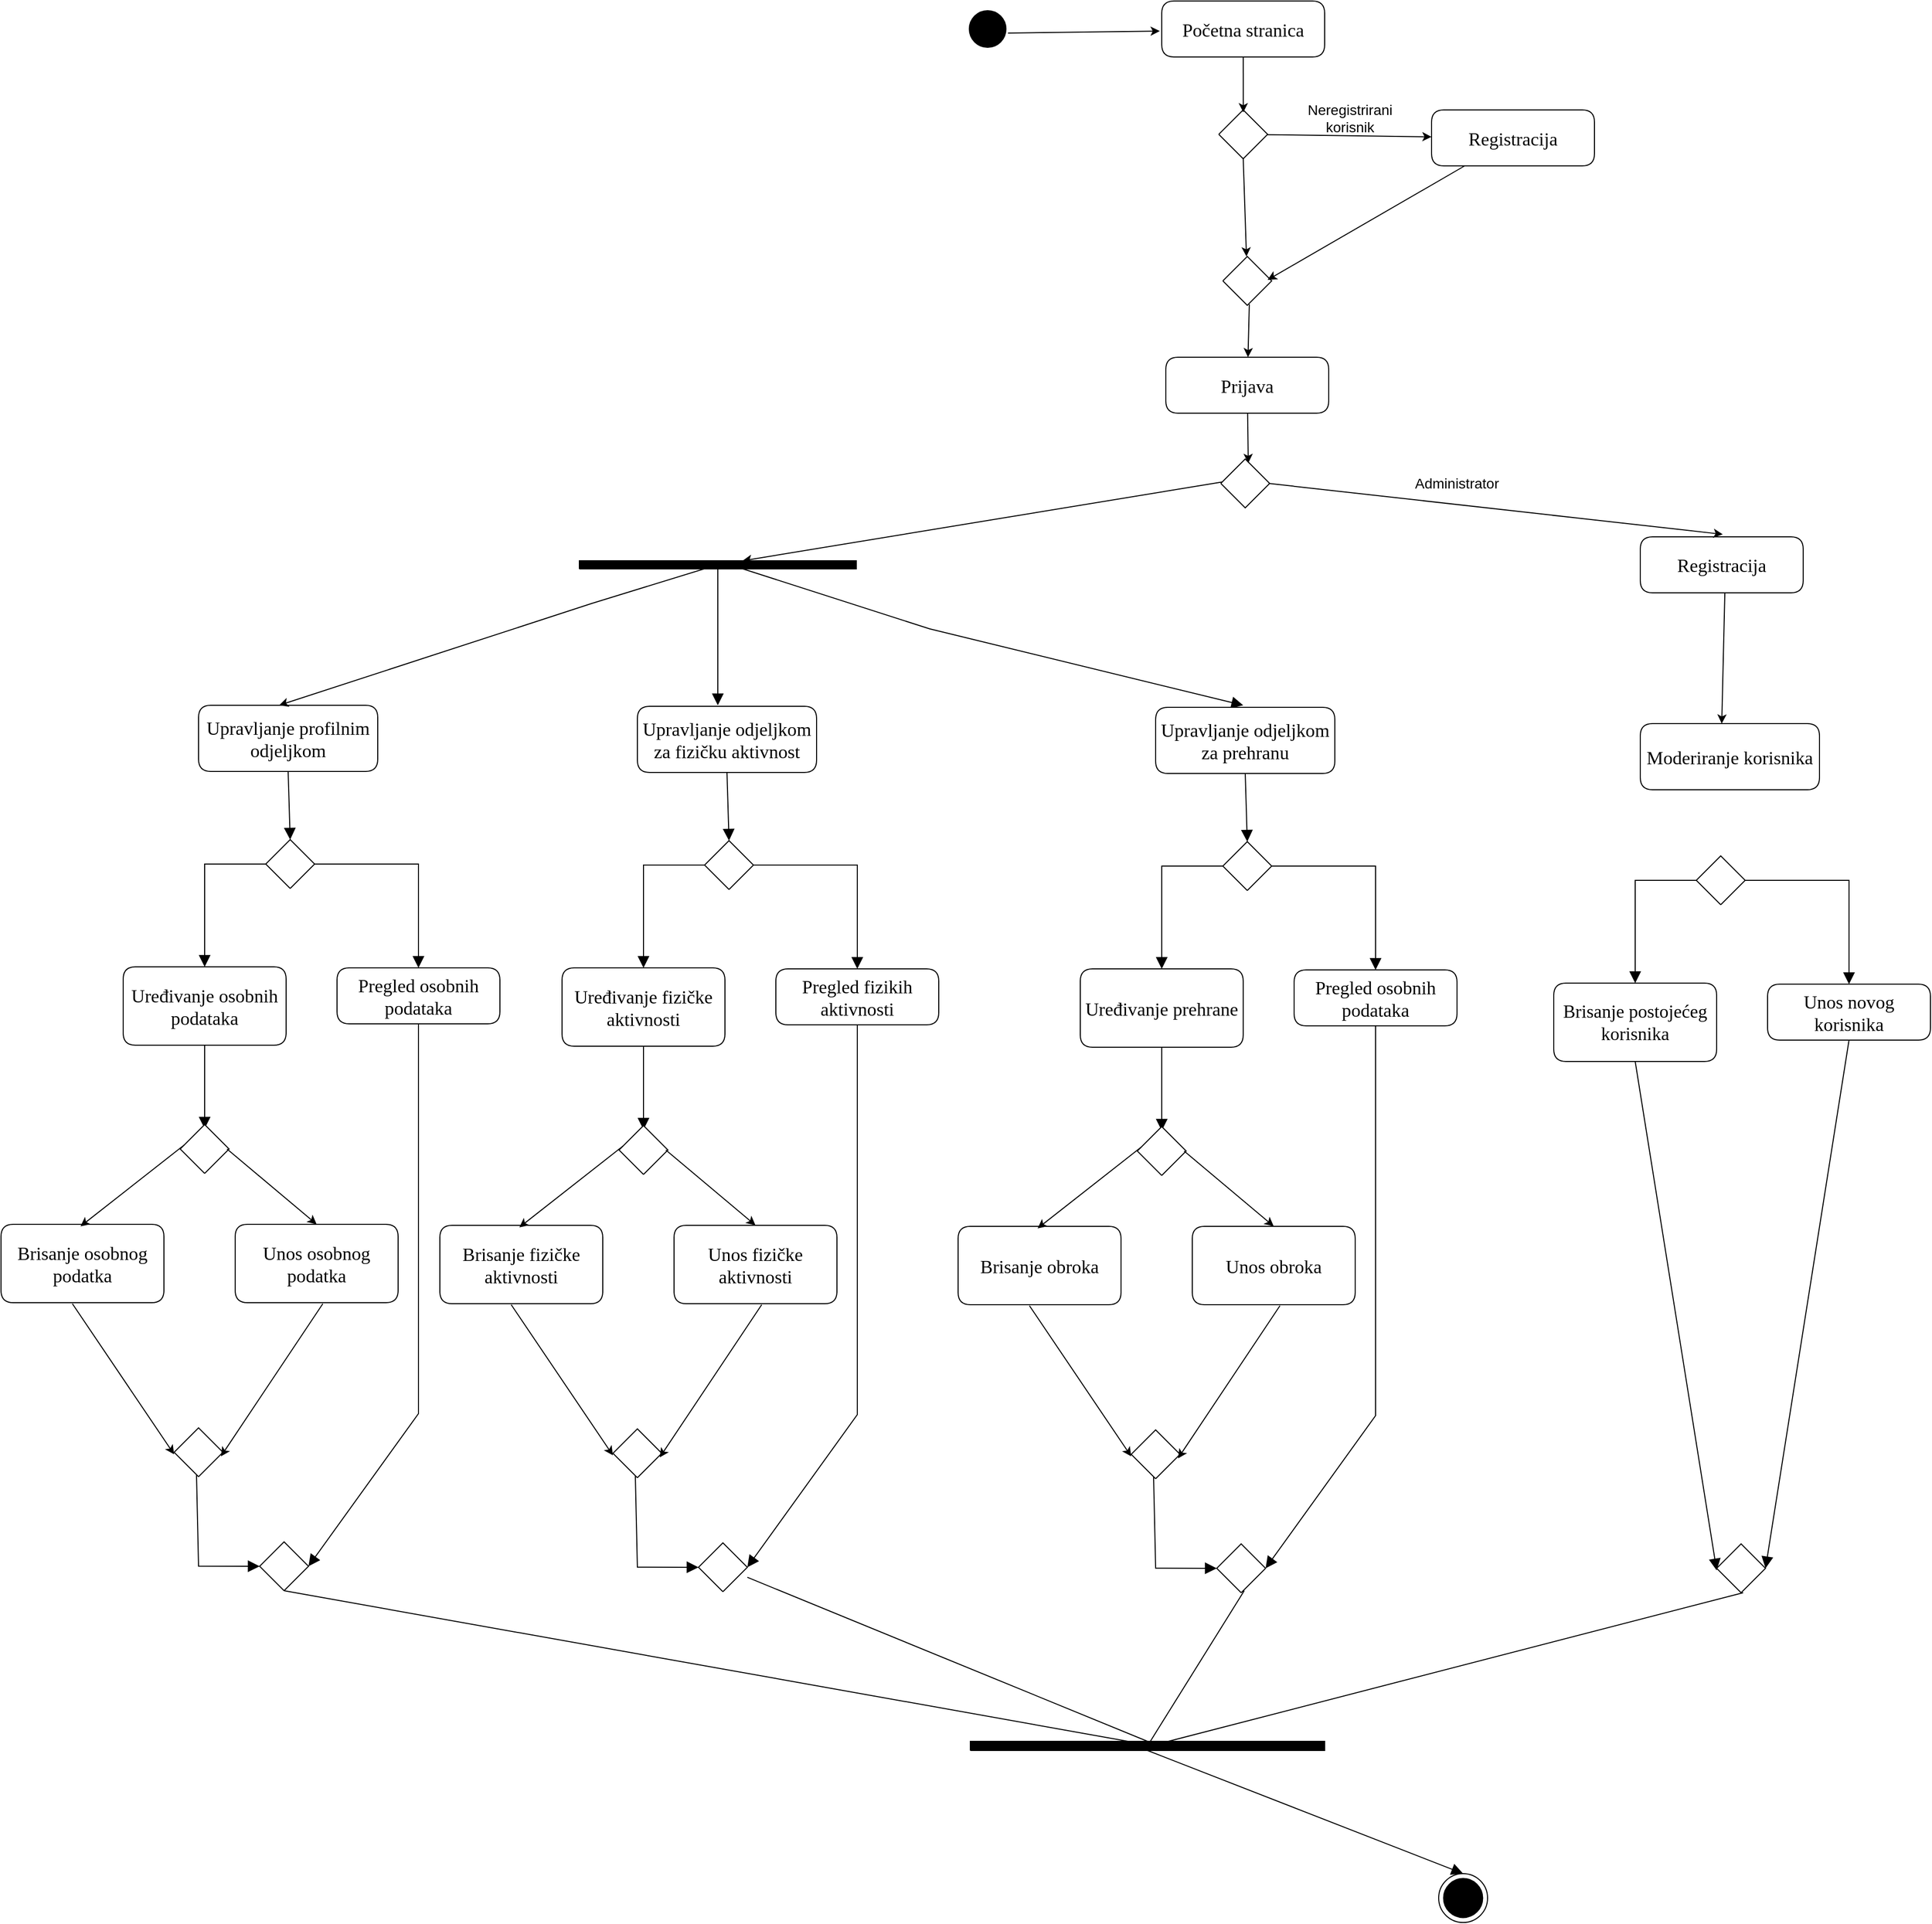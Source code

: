 <mxfile version="17.2.1" type="device"><diagram name="Page-1" id="Page-1"><mxGraphModel dx="2397" dy="1096" grid="1" gridSize="10" guides="1" tooltips="1" connect="1" arrows="1" fold="1" page="1" pageScale="1" pageWidth="827" pageHeight="1169" math="0" shadow="0"><root><mxCell id="0"/><mxCell id="1" value="Connector" parent="0"/><mxCell id="2" style="vsdxID=1;fillColor=#000000;gradientColor=none;shape=stencil(vVHLDsIgEPwajiQI6RfU+h8bu22JCGRB2/69kG1iazx58DazM/vIjjBtmiCi0CplCjecbZ8nYc5Ca+snJJsLEqYTph0C4Ujh4XvmEaqzont41gkL96naodXKrGF6YSfQtUi0OXXDVlqPfJNP6usotUhYbJIUMmQb/GGrAxpRljVycDBuc1hKM2LclX8/7H9nFfB+82Cd45T2+mcspcSRmu4F);strokeColor=#000000;labelBackgroundColor=none;rounded=0;html=1;whiteSpace=wrap;" parent="1" vertex="1"><mxGeometry x="641" y="879.5" width="36" height="36" as="geometry"/></mxCell><mxCell id="3" style="vsdxID=2;fillColor=#000000;gradientColor=none;shape=stencil(nZBLDoAgDERP0z3SIyjew0SURgSD+Lu9kMZoXLhwN9O+tukAlrNpJg1SzDH4QW/URgNYgZTkjA4UkwJUgGXng+6DX1zLfmoymdXo17xh5zmRJ6Q42BWCfc2oJfdAr+Yv+AP9Cb7OJ3H/2JG1HNGz/84klThPVCc=);labelBackgroundColor=none;rounded=0;html=1;whiteSpace=wrap;" parent="1" vertex="1"><mxGeometry x="258" y="1420" width="272" height="8" as="geometry"/></mxCell><mxCell id="4" value="&lt;div style=&quot;font-size: 1px&quot;&gt;&lt;font style=&quot;font-size: 18.34px ; font-family: &amp;#34;times new roman&amp;#34; ; color: #000000 ; direction: ltr ; letter-spacing: 0px ; line-height: 120% ; opacity: 1&quot;&gt;Početna stranica&lt;br&gt;&lt;/font&gt;&lt;/div&gt;" style="verticalAlign=middle;align=center;vsdxID=3;fillColor=#FFFFFF;gradientColor=none;shape=stencil(nZE9DsIwDIVP4xWliRiYS7kAJ4iIIRYhqdxQfk5PWhepdGBoJvu9z7b0AqbuvG0RtOoypys+yGUPZg9aU/TIlEsFpgFTnxPjhdM9OulbW0itRgWdzFQDrZXl05HeOGnVZvfztgLJllvqh+tPYZVYr2lSSX8QNFCcoV9zFfwHXQkuzpdizEeSoxAk3rm/zLNI8hem+QA=);labelBackgroundColor=none;rounded=1;html=1;whiteSpace=wrap;" parent="1" vertex="1"><mxGeometry x="830" y="870" width="160" height="55" as="geometry"/></mxCell><mxCell id="5" value="&lt;div style=&quot;font-size: 1px&quot;&gt;&lt;font style=&quot;font-size: 18.34px ; font-family: &amp;#34;times new roman&amp;#34; ; color: #000000 ; direction: ltr ; letter-spacing: 0px ; line-height: 120% ; opacity: 1&quot;&gt;Upravljanje profilnim odjeljkom&lt;br&gt;&lt;/font&gt;&lt;/div&gt;" style="verticalAlign=middle;align=center;vsdxID=6;fillColor=#FFFFFF;gradientColor=none;shape=stencil(nZE9DsIwDIVP4xWliRiYS7kAJ4iIIRYhqdxQfk5PWhepdGBoJvu9z7b0AqbuvG0RtOoypys+yGUPZg9aU/TIlEsFpgFTnxPjhdM9OulbW0itRgWdzFQDrZXl05HeOGnVZvfztgLJllvqh+tPYZVYr2lSSX8QNFCcoV9zFfwHXQkuzpdizEeSoxAk3rm/zLNI8hem+QA=);labelBackgroundColor=none;rounded=1;html=1;whiteSpace=wrap;" parent="1" vertex="1"><mxGeometry x="-116" y="1562" width="176" height="65" as="geometry"/></mxCell><mxCell id="17" value="&lt;div style=&quot;font-size: 1px&quot;&gt;&lt;font style=&quot;font-size: 18.34px ; font-family: &amp;#34;times new roman&amp;#34; ; color: #000000 ; direction: ltr ; letter-spacing: 0px ; line-height: 120% ; opacity: 1&quot;&gt;Uređivanje osobnih podataka&lt;br&gt;&lt;/font&gt;&lt;/div&gt;" style="verticalAlign=middle;align=center;vsdxID=35;fillColor=#FFFFFF;gradientColor=none;shape=stencil(nZE9DsIwDIVP4xWliRiYS7kAJ4iIIRYhqdxQfk5PWhepdGBoJvu9z7b0AqbuvG0RtOoypys+yGUPZg9aU/TIlEsFpgFTnxPjhdM9OulbW0itRgWdzFQDrZXl05HeOGnVZvfztgLJllvqh+tPYZVYr2lSSX8QNFCcoV9zFfwHXQkuzpdizEeSoxAk3rm/zLNI8hem+QA=);labelBackgroundColor=none;rounded=1;html=1;whiteSpace=wrap;" parent="1" vertex="1"><mxGeometry x="-190" y="1819" width="160" height="77" as="geometry"/></mxCell><mxCell id="18" value="&lt;div style=&quot;font-size: 1px&quot;&gt;&lt;font style=&quot;font-size: 18.34px ; font-family: &amp;#34;times new roman&amp;#34; ; color: #000000 ; direction: ltr ; letter-spacing: 0px ; line-height: 120% ; opacity: 1&quot;&gt;Pregled osobnih podataka&lt;br&gt;&lt;/font&gt;&lt;/div&gt;" style="verticalAlign=middle;align=center;vsdxID=36;fillColor=#FFFFFF;gradientColor=none;shape=stencil(nZE9DsIwDIVP4xWliRiYS7kAJ4iIIRYhqdxQfk5PWhepdGBoJvu9z7b0AqbuvG0RtOoypys+yGUPZg9aU/TIlEsFpgFTnxPjhdM9OulbW0itRgWdzFQDrZXl05HeOGnVZvfztgLJllvqh+tPYZVYr2lSSX8QNFCcoV9zFfwHXQkuzpdizEeSoxAk3rm/zLNI8hem+QA=);labelBackgroundColor=none;rounded=1;html=1;whiteSpace=wrap;" parent="1" vertex="1"><mxGeometry x="20" y="1820" width="160" height="55" as="geometry"/></mxCell><mxCell id="19" style="vsdxID=37;fillColor=#FFFFFF;gradientColor=none;shape=stencil(nZBNDoUgDIRP0z3SeAKf3sNElEYEg/h3+wdpjIaFC3cz9OukDGC16HZWIMUSvBvVTl3QgD+QkqxWnkJUgDVg1TuvBu9W27Gf20QmNbktJRy8V4q0IsXJthDsG2YN2Qd7DS+4fGGz3Bfyc2Z2axT3J3syhjt6zvNS4hMXivUf);labelBackgroundColor=none;rounded=0;html=1;whiteSpace=wrap;" parent="1" vertex="1"><mxGeometry x="-50" y="1694" width="48" height="48" as="geometry"/></mxCell><mxCell id="26" style="vsdxID=53;fillColor=#000000;gradientColor=none;shape=stencil(nZBLDoAgDERP0z3SIyjew0SURgSD+Lu9kMZoXLhwN9O+tukAlrNpJg1SzDH4QW/URgNYgZTkjA4UkwJUgGXng+6DX1zLfmoymdXo17xh5zmRJ6Q42BWCfc2oJfdAr+Yv+AP9Cb7OJ3H/2JG1HNGz/84klThPVCc=);labelBackgroundColor=none;rounded=0;html=1;whiteSpace=wrap;" parent="1" vertex="1"><mxGeometry x="642" y="2580" width="348" height="9" as="geometry"/></mxCell><mxCell id="27" style="vsdxID=56;fillColor=#FFFFFF;gradientColor=none;shape=stencil(nZBNDoUgDIRP0z3SeAKf3sNElEYEg/h3+wdpjIaFC3cz9OukDGC16HZWIMUSvBvVTl3QgD+QkqxWnkJUgDVg1TuvBu9W27Gf20QmNbktJRy8V4q0IsXJthDsG2YN2Qd7DS+4fGGz3Bfyc2Z2axT3J3syhjt6zvNS4hMXivUf);labelBackgroundColor=none;rounded=0;html=1;whiteSpace=wrap;" parent="1" vertex="1"><mxGeometry x="-56" y="2384" width="48" height="48" as="geometry"/></mxCell><mxCell id="31" style="vsdxID=73;fillColor=#000000;gradientColor=none;shape=stencil(xVPbCsMgDP0aHwWn9GHPXfcfstpW5mqJbm3/vkpkF+kGG4y+JTkn8SQHiShdJwdFOHMe7FmNuvYdEQfCue47BdqHiIiKiLKxoFqw177GfJCRGaOLvcUJE/btWGzhbMa0wPSIVAmnAEGi8kSF+TVP8H51EpuonLSjYL302vYIJsxIaBUNr9DGyDYJQsiNSg1P5d91rW/4F10heNy50cagTXf8nQlfeFBkuxbZrpuZ8FnYRh5k9w9B/i9CCf+UqBY=);strokeColor=#000000;labelBackgroundColor=none;rounded=0;html=1;whiteSpace=wrap;" parent="1" vertex="1"><mxGeometry x="1102" y="2710" width="48" height="48" as="geometry"/></mxCell><mxCell id="33" style="vsdxID=14;edgeStyle=none;startArrow=block;endArrow=none;startSize=9;endSize=9;spacingTop=0;spacingBottom=0;spacingLeft=0;spacingRight=0;verticalAlign=middle;html=1;labelBackgroundColor=#ffffff;rounded=0;" parent="1" edge="1"><mxGeometry relative="1" as="geometry"><mxPoint x="-1" as="offset"/><Array as="points"><mxPoint x="602" y="1486.89"/></Array><mxPoint x="910" y="1562" as="sourcePoint"/><mxPoint x="400" y="1422" as="targetPoint"/></mxGeometry></mxCell><mxCell id="34" style="vsdxID=13;edgeStyle=none;startArrow=none;endArrow=block;startSize=9;endSize=9;spacingTop=0;spacingBottom=0;spacingLeft=0;spacingRight=0;verticalAlign=middle;html=1;labelBackgroundColor=#FFFFFF;rounded=0;exitX=0.5;exitY=1;exitDx=0;exitDy=0;exitPerimeter=0;entryX=0.5;entryY=0;entryDx=0;entryDy=0;entryPerimeter=0;" parent="1" source="3" edge="1"><mxGeometry relative="1" as="geometry"><mxPoint x="-1" as="offset"/><Array as="points"/><mxPoint x="394" y="1562" as="targetPoint"/></mxGeometry></mxCell><mxCell id="38" style="vsdxID=74;edgeStyle=none;startArrow=none;endArrow=block;startSize=9;endSize=9;spacingTop=0;spacingBottom=0;spacingLeft=0;spacingRight=0;verticalAlign=middle;html=1;labelBackgroundColor=#ffffff;rounded=0;exitX=0.5;exitY=1;exitDx=0;exitDy=0;exitPerimeter=0;entryX=0.5;entryY=0;entryDx=0;entryDy=0;entryPerimeter=0;" parent="1" source="26" target="31" edge="1"><mxGeometry relative="1" as="geometry"><mxPoint x="10" y="-1" as="offset"/><Array as="points"/></mxGeometry></mxCell><mxCell id="50" style="vsdxID=38;edgeStyle=none;startArrow=none;endArrow=block;startSize=9;endSize=9;spacingTop=0;spacingBottom=0;spacingLeft=0;spacingRight=0;verticalAlign=middle;html=1;labelBackgroundColor=#FFFFFF;rounded=0;exitX=0.5;exitY=1;exitDx=0;exitDy=0;exitPerimeter=0;entryX=0.5;entryY=0;entryDx=0;entryDy=0;entryPerimeter=0;" parent="1" source="5" target="19" edge="1"><mxGeometry relative="1" as="geometry"><mxPoint x="10" as="offset"/><Array as="points"/></mxGeometry></mxCell><mxCell id="51" style="vsdxID=39;edgeStyle=none;startArrow=none;endArrow=block;startSize=9;endSize=9;spacingTop=0;spacingBottom=0;spacingLeft=0;spacingRight=0;verticalAlign=middle;html=1;labelBackgroundColor=#FFFFFF;rounded=0;exitX=0;exitY=0.5;exitDx=0;exitDy=0;exitPerimeter=0;entryX=0.5;entryY=0;entryDx=0;entryDy=0;entryPerimeter=0;" parent="1" source="19" target="17" edge="1"><mxGeometry relative="1" as="geometry"><mxPoint y="-1" as="offset"/><Array as="points"><mxPoint x="-110" y="1718"/></Array></mxGeometry></mxCell><mxCell id="52" style="vsdxID=40;edgeStyle=none;startArrow=block;endArrow=none;startSize=9;endSize=9;spacingTop=0;spacingBottom=0;spacingLeft=0;spacingRight=0;verticalAlign=middle;html=1;labelBackgroundColor=#ffffff;rounded=0;exitX=0.5;exitY=0;exitDx=0;exitDy=0;exitPerimeter=0;entryX=1;entryY=0.5;entryDx=0;entryDy=0;entryPerimeter=0;" parent="1" source="18" target="19" edge="1"><mxGeometry relative="1" as="geometry"><mxPoint y="-1" as="offset"/><Array as="points"><mxPoint x="100" y="1718"/></Array></mxGeometry></mxCell><mxCell id="53" style="vsdxID=43;edgeStyle=none;startArrow=none;endArrow=block;startSize=9;endSize=9;spacingTop=0;spacingBottom=0;spacingLeft=0;spacingRight=0;verticalAlign=middle;html=1;labelBackgroundColor=#FFFFFF;rounded=0;exitX=0.5;exitY=1;exitDx=0;exitDy=0;exitPerimeter=0;entryX=0.5;entryY=0;entryDx=0;entryDy=0;entryPerimeter=0;" parent="1" source="17" edge="1"><mxGeometry relative="1" as="geometry"><mxPoint x="10" y="-1" as="offset"/><Array as="points"/><mxPoint x="-110" y="1978" as="targetPoint"/></mxGeometry></mxCell><mxCell id="58" style="vsdxID=57;edgeStyle=none;startArrow=none;endArrow=block;startSize=9;endSize=9;spacingTop=0;spacingBottom=0;spacingLeft=0;spacingRight=0;verticalAlign=middle;html=1;labelBackgroundColor=#FFFFFF;rounded=0;exitX=0.458;exitY=0.958;exitDx=0;exitDy=0;exitPerimeter=0;entryX=0;entryY=0.5;entryDx=0;entryDy=0;entryPerimeter=0;" parent="1" source="PDjkjvze0f9HPV-HwhHN-99" target="27" edge="1"><mxGeometry relative="1" as="geometry"><mxPoint y="-1" as="offset"/><Array as="points"><mxPoint x="-116" y="2407.91"/></Array><mxPoint x="-116" y="2322" as="sourcePoint"/></mxGeometry></mxCell><mxCell id="59" style="vsdxID=58;edgeStyle=none;startArrow=none;endArrow=block;startSize=9;endSize=9;spacingTop=0;spacingBottom=0;spacingLeft=0;spacingRight=0;verticalAlign=middle;html=1;labelBackgroundColor=#FFFFFF;rounded=0;exitX=0.5;exitY=1;exitDx=0;exitDy=0;exitPerimeter=0;entryX=1;entryY=0.5;entryDx=0;entryDy=0;entryPerimeter=0;" parent="1" source="18" target="27" edge="1"><mxGeometry relative="1" as="geometry"><mxPoint as="offset"/><Array as="points"><mxPoint x="100" y="2258"/></Array></mxGeometry></mxCell><mxCell id="66" parent="1" vertex="1"><mxGeometry x="479" y="2474" as="geometry"/></mxCell><mxCell id="PDjkjvze0f9HPV-HwhHN-68" style="vsdxID=10;fillColor=#FFFFFF;gradientColor=none;shape=stencil(nZBNDoUgDIRP0z3SeAKf3sNElEYEg/h3+wdpjIaFC3cz9OukDGC16HZWIMUSvBvVTl3QgD+QkqxWnkJUgDVg1TuvBu9W27Gf20QmNbktJRy8V4q0IsXJthDsG2YN2Qd7DS+4fGGz3Bfyc2Z2axT3J3syhjt6zvNS4hMXivUf);labelBackgroundColor=none;rounded=0;html=1;whiteSpace=wrap;rotation=0;direction=south;" vertex="1" parent="1"><mxGeometry x="886" y="977" width="48" height="48" as="geometry"/></mxCell><mxCell id="PDjkjvze0f9HPV-HwhHN-70" value="&lt;div style=&quot;font-size: 1px&quot;&gt;&lt;font style=&quot;font-size: 18.34px ; font-family: &amp;#34;times new roman&amp;#34; ; color: #000000 ; direction: ltr ; letter-spacing: 0px ; line-height: 120% ; opacity: 1&quot;&gt;Registracija&lt;br&gt;&lt;/font&gt;&lt;/div&gt;" style="verticalAlign=middle;align=center;vsdxID=3;fillColor=#FFFFFF;gradientColor=none;shape=stencil(nZE9DsIwDIVP4xWliRiYS7kAJ4iIIRYhqdxQfk5PWhepdGBoJvu9z7b0AqbuvG0RtOoypys+yGUPZg9aU/TIlEsFpgFTnxPjhdM9OulbW0itRgWdzFQDrZXl05HeOGnVZvfztgLJllvqh+tPYZVYr2lSSX8QNFCcoV9zFfwHXQkuzpdizEeSoxAk3rm/zLNI8hem+QA=);labelBackgroundColor=none;rounded=1;html=1;whiteSpace=wrap;" vertex="1" parent="1"><mxGeometry x="1095" y="977" width="160" height="55" as="geometry"/></mxCell><mxCell id="PDjkjvze0f9HPV-HwhHN-72" value="" style="endArrow=classic;html=1;rounded=0;exitX=1.056;exitY=0.611;exitDx=0;exitDy=0;exitPerimeter=0;entryX=-0.012;entryY=0.536;entryDx=0;entryDy=0;entryPerimeter=0;" edge="1" parent="1" source="2" target="4"><mxGeometry width="50" height="50" relative="1" as="geometry"><mxPoint x="986" y="1509.5" as="sourcePoint"/><mxPoint x="1036" y="1459.5" as="targetPoint"/></mxGeometry></mxCell><mxCell id="PDjkjvze0f9HPV-HwhHN-73" value="" style="endArrow=classic;html=1;rounded=0;entryX=0.05;entryY=0.498;entryDx=0;entryDy=0;entryPerimeter=0;" edge="1" parent="1" source="4" target="PDjkjvze0f9HPV-HwhHN-68"><mxGeometry width="50" height="50" relative="1" as="geometry"><mxPoint x="826" y="979.5" as="sourcePoint"/><mxPoint x="886" y="993.5" as="targetPoint"/></mxGeometry></mxCell><mxCell id="PDjkjvze0f9HPV-HwhHN-74" value="" style="endArrow=classic;html=1;rounded=0;" edge="1" parent="1" source="PDjkjvze0f9HPV-HwhHN-68" target="PDjkjvze0f9HPV-HwhHN-70"><mxGeometry width="50" height="50" relative="1" as="geometry"><mxPoint x="986" y="1419.5" as="sourcePoint"/><mxPoint x="1036" y="1369.5" as="targetPoint"/></mxGeometry></mxCell><mxCell id="PDjkjvze0f9HPV-HwhHN-75" value="&lt;div style=&quot;font-size: 1px&quot;&gt;&lt;font style=&quot;font-size: 18.34px ; font-family: &amp;#34;times new roman&amp;#34; ; color: #000000 ; direction: ltr ; letter-spacing: 0px ; line-height: 120% ; opacity: 1&quot;&gt;Prijava&lt;br&gt;&lt;/font&gt;&lt;/div&gt;" style="verticalAlign=middle;align=center;vsdxID=3;fillColor=#FFFFFF;gradientColor=none;shape=stencil(nZE9DsIwDIVP4xWliRiYS7kAJ4iIIRYhqdxQfk5PWhepdGBoJvu9z7b0AqbuvG0RtOoypys+yGUPZg9aU/TIlEsFpgFTnxPjhdM9OulbW0itRgWdzFQDrZXl05HeOGnVZvfztgLJllvqh+tPYZVYr2lSSX8QNFCcoV9zFfwHXQkuzpdizEeSoxAk3rm/zLNI8hem+QA=);labelBackgroundColor=none;rounded=1;html=1;whiteSpace=wrap;" vertex="1" parent="1"><mxGeometry x="834" y="1220" width="160" height="55" as="geometry"/></mxCell><mxCell id="PDjkjvze0f9HPV-HwhHN-77" value="&lt;font style=&quot;font-size: 14px&quot;&gt;Neregistrirani&lt;br&gt;korisnik&lt;/font&gt;" style="text;html=1;strokeColor=none;fillColor=none;align=center;verticalAlign=middle;whiteSpace=wrap;rounded=0;" vertex="1" parent="1"><mxGeometry x="985" y="970" width="60" height="30" as="geometry"/></mxCell><mxCell id="PDjkjvze0f9HPV-HwhHN-82" style="vsdxID=10;fillColor=#FFFFFF;gradientColor=none;shape=stencil(nZBNDoUgDIRP0z3SeAKf3sNElEYEg/h3+wdpjIaFC3cz9OukDGC16HZWIMUSvBvVTl3QgD+QkqxWnkJUgDVg1TuvBu9W27Gf20QmNbktJRy8V4q0IsXJthDsG2YN2Qd7DS+4fGGz3Bfyc2Z2axT3J3syhjt6zvNS4hMXivUf);labelBackgroundColor=none;rounded=0;html=1;whiteSpace=wrap;rotation=0;direction=south;" vertex="1" parent="1"><mxGeometry x="890" y="1121" width="48" height="48" as="geometry"/></mxCell><mxCell id="PDjkjvze0f9HPV-HwhHN-83" value="" style="endArrow=classic;html=1;rounded=0;entryX=0.479;entryY=0.083;entryDx=0;entryDy=0;entryPerimeter=0;" edge="1" parent="1" source="PDjkjvze0f9HPV-HwhHN-70" target="PDjkjvze0f9HPV-HwhHN-82"><mxGeometry width="50" height="50" relative="1" as="geometry"><mxPoint x="1140" y="1060" as="sourcePoint"/><mxPoint x="930" y="1150" as="targetPoint"/></mxGeometry></mxCell><mxCell id="PDjkjvze0f9HPV-HwhHN-84" value="" style="endArrow=classic;html=1;rounded=0;exitX=0.979;exitY=0.458;exitDx=0;exitDy=0;exitPerimeter=0;" edge="1" parent="1" source="PDjkjvze0f9HPV-HwhHN-82" target="PDjkjvze0f9HPV-HwhHN-75"><mxGeometry width="50" height="50" relative="1" as="geometry"><mxPoint x="1060" y="1200" as="sourcePoint"/><mxPoint x="1180" y="1250" as="targetPoint"/></mxGeometry></mxCell><mxCell id="PDjkjvze0f9HPV-HwhHN-86" value="" style="endArrow=classic;html=1;rounded=0;exitX=0.979;exitY=0.5;exitDx=0;exitDy=0;exitPerimeter=0;" edge="1" parent="1" source="PDjkjvze0f9HPV-HwhHN-68" target="PDjkjvze0f9HPV-HwhHN-82"><mxGeometry width="50" height="50" relative="1" as="geometry"><mxPoint x="970" y="1400" as="sourcePoint"/><mxPoint x="1020" y="1350" as="targetPoint"/></mxGeometry></mxCell><mxCell id="PDjkjvze0f9HPV-HwhHN-88" value="" style="endArrow=classic;html=1;rounded=0;exitX=0.458;exitY=0.896;exitDx=0;exitDy=0;exitPerimeter=0;" edge="1" parent="1" source="PDjkjvze0f9HPV-HwhHN-160" target="3"><mxGeometry width="50" height="50" relative="1" as="geometry"><mxPoint x="820" y="1280" as="sourcePoint"/><mxPoint x="1020" y="1350" as="targetPoint"/></mxGeometry></mxCell><mxCell id="PDjkjvze0f9HPV-HwhHN-90" value="" style="endArrow=classic;html=1;rounded=0;fontSize=14;entryX=0.45;entryY=0;entryDx=0;entryDy=0;entryPerimeter=0;" edge="1" parent="1" target="5"><mxGeometry width="50" height="50" relative="1" as="geometry"><mxPoint x="400" y="1422" as="sourcePoint"/><mxPoint x="420" y="1882" as="targetPoint"/><Array as="points"><mxPoint x="270" y="1462"/></Array></mxGeometry></mxCell><mxCell id="PDjkjvze0f9HPV-HwhHN-91" value="" style="endArrow=none;html=1;rounded=0;fontSize=14;exitX=0.5;exitY=0;exitDx=0;exitDy=0;exitPerimeter=0;" edge="1" parent="1" source="26" target="PDjkjvze0f9HPV-HwhHN-124"><mxGeometry width="50" height="50" relative="1" as="geometry"><mxPoint x="320" y="2282" as="sourcePoint"/><mxPoint x="396" y="2362" as="targetPoint"/></mxGeometry></mxCell><mxCell id="PDjkjvze0f9HPV-HwhHN-92" value="" style="endArrow=none;html=1;rounded=0;fontSize=14;exitX=0.477;exitY=0.222;exitDx=0;exitDy=0;exitPerimeter=0;entryX=0.5;entryY=1;entryDx=0;entryDy=0;entryPerimeter=0;" edge="1" parent="1" source="26" target="27"><mxGeometry width="50" height="50" relative="1" as="geometry"><mxPoint x="434" y="2362" as="sourcePoint"/><mxPoint x="-26" y="2432" as="targetPoint"/></mxGeometry></mxCell><mxCell id="PDjkjvze0f9HPV-HwhHN-93" value="" style="endArrow=none;html=1;rounded=0;fontSize=14;entryX=0.563;entryY=0.958;entryDx=0;entryDy=0;entryPerimeter=0;" edge="1" parent="1" source="26" target="PDjkjvze0f9HPV-HwhHN-144"><mxGeometry width="50" height="50" relative="1" as="geometry"><mxPoint x="444" y="2242" as="sourcePoint"/><mxPoint x="854" y="2432" as="targetPoint"/></mxGeometry></mxCell><mxCell id="PDjkjvze0f9HPV-HwhHN-94" style="vsdxID=37;fillColor=#FFFFFF;gradientColor=none;shape=stencil(nZBNDoUgDIRP0z3SeAKf3sNElEYEg/h3+wdpjIaFC3cz9OukDGC16HZWIMUSvBvVTl3QgD+QkqxWnkJUgDVg1TuvBu9W27Gf20QmNbktJRy8V4q0IsXJthDsG2YN2Qd7DS+4fGGz3Bfyc2Z2axT3J3syhjt6zvNS4hMXivUf);labelBackgroundColor=none;rounded=0;html=1;whiteSpace=wrap;" vertex="1" parent="1"><mxGeometry x="-134" y="1974" width="48" height="48" as="geometry"/></mxCell><mxCell id="PDjkjvze0f9HPV-HwhHN-95" value="&lt;div style=&quot;font-size: 1px&quot;&gt;&lt;font style=&quot;font-size: 18.34px ; font-family: &amp;#34;times new roman&amp;#34; ; color: #000000 ; direction: ltr ; letter-spacing: 0px ; line-height: 120% ; opacity: 1&quot;&gt;Brisanje osobnog podatka&lt;br&gt;&lt;/font&gt;&lt;/div&gt;" style="verticalAlign=middle;align=center;vsdxID=35;fillColor=#FFFFFF;gradientColor=none;shape=stencil(nZE9DsIwDIVP4xWliRiYS7kAJ4iIIRYhqdxQfk5PWhepdGBoJvu9z7b0AqbuvG0RtOoypys+yGUPZg9aU/TIlEsFpgFTnxPjhdM9OulbW0itRgWdzFQDrZXl05HeOGnVZvfztgLJllvqh+tPYZVYr2lSSX8QNFCcoV9zFfwHXQkuzpdizEeSoxAk3rm/zLNI8hem+QA=);labelBackgroundColor=none;rounded=1;html=1;whiteSpace=wrap;" vertex="1" parent="1"><mxGeometry x="-310" y="2072" width="160" height="77" as="geometry"/></mxCell><mxCell id="PDjkjvze0f9HPV-HwhHN-96" value="&lt;div style=&quot;font-size: 1px&quot;&gt;&lt;font style=&quot;font-size: 18.34px ; font-family: &amp;#34;times new roman&amp;#34; ; color: #000000 ; direction: ltr ; letter-spacing: 0px ; line-height: 120% ; opacity: 1&quot;&gt;Unos osobnog podatka&lt;br&gt;&lt;/font&gt;&lt;/div&gt;" style="verticalAlign=middle;align=center;vsdxID=35;fillColor=#FFFFFF;gradientColor=none;shape=stencil(nZE9DsIwDIVP4xWliRiYS7kAJ4iIIRYhqdxQfk5PWhepdGBoJvu9z7b0AqbuvG0RtOoypys+yGUPZg9aU/TIlEsFpgFTnxPjhdM9OulbW0itRgWdzFQDrZXl05HeOGnVZvfztgLJllvqh+tPYZVYr2lSSX8QNFCcoV9zFfwHXQkuzpdizEeSoxAk3rm/zLNI8hem+QA=);labelBackgroundColor=none;rounded=1;html=1;whiteSpace=wrap;" vertex="1" parent="1"><mxGeometry x="-80" y="2072" width="160" height="77" as="geometry"/></mxCell><mxCell id="PDjkjvze0f9HPV-HwhHN-97" value="" style="endArrow=classic;html=1;rounded=0;fontSize=14;entryX=0.488;entryY=0.026;entryDx=0;entryDy=0;entryPerimeter=0;exitX=0.083;exitY=0.417;exitDx=0;exitDy=0;exitPerimeter=0;" edge="1" parent="1" source="PDjkjvze0f9HPV-HwhHN-94" target="PDjkjvze0f9HPV-HwhHN-95"><mxGeometry width="50" height="50" relative="1" as="geometry"><mxPoint x="460" y="2082" as="sourcePoint"/><mxPoint x="510" y="2032" as="targetPoint"/></mxGeometry></mxCell><mxCell id="PDjkjvze0f9HPV-HwhHN-98" value="" style="endArrow=classic;html=1;rounded=0;fontSize=14;entryX=0.5;entryY=0;entryDx=0;entryDy=0;entryPerimeter=0;exitX=0.958;exitY=0.5;exitDx=0;exitDy=0;exitPerimeter=0;" edge="1" parent="1" source="PDjkjvze0f9HPV-HwhHN-94" target="PDjkjvze0f9HPV-HwhHN-96"><mxGeometry width="50" height="50" relative="1" as="geometry"><mxPoint x="-80" y="1998" as="sourcePoint"/><mxPoint x="510" y="1752" as="targetPoint"/></mxGeometry></mxCell><mxCell id="PDjkjvze0f9HPV-HwhHN-99" style="vsdxID=56;fillColor=#FFFFFF;gradientColor=none;shape=stencil(nZBNDoUgDIRP0z3SeAKf3sNElEYEg/h3+wdpjIaFC3cz9OukDGC16HZWIMUSvBvVTl3QgD+QkqxWnkJUgDVg1TuvBu9W27Gf20QmNbktJRy8V4q0IsXJthDsG2YN2Qd7DS+4fGGz3Bfyc2Z2axT3J3syhjt6zvNS4hMXivUf);labelBackgroundColor=none;rounded=0;html=1;whiteSpace=wrap;" vertex="1" parent="1"><mxGeometry x="-140" y="2272" width="48" height="48" as="geometry"/></mxCell><mxCell id="PDjkjvze0f9HPV-HwhHN-100" value="" style="endArrow=classic;html=1;rounded=0;fontSize=14;exitX=0.438;exitY=1.013;exitDx=0;exitDy=0;exitPerimeter=0;entryX=0;entryY=0.542;entryDx=0;entryDy=0;entryPerimeter=0;" edge="1" parent="1" source="PDjkjvze0f9HPV-HwhHN-95" target="PDjkjvze0f9HPV-HwhHN-99"><mxGeometry width="50" height="50" relative="1" as="geometry"><mxPoint x="470" y="2152" as="sourcePoint"/><mxPoint x="560" y="2202" as="targetPoint"/></mxGeometry></mxCell><mxCell id="PDjkjvze0f9HPV-HwhHN-101" value="" style="endArrow=classic;html=1;rounded=0;fontSize=14;exitX=0.538;exitY=1.013;exitDx=0;exitDy=0;exitPerimeter=0;entryX=0.958;entryY=0.583;entryDx=0;entryDy=0;entryPerimeter=0;" edge="1" parent="1" source="PDjkjvze0f9HPV-HwhHN-96" target="PDjkjvze0f9HPV-HwhHN-99"><mxGeometry width="50" height="50" relative="1" as="geometry"><mxPoint x="-10" y="2172" as="sourcePoint"/><mxPoint x="-80" y="2282" as="targetPoint"/></mxGeometry></mxCell><mxCell id="PDjkjvze0f9HPV-HwhHN-120" value="&lt;div style=&quot;font-size: 1px&quot;&gt;&lt;font style=&quot;font-size: 18.34px ; font-family: &amp;#34;times new roman&amp;#34; ; color: #000000 ; direction: ltr ; letter-spacing: 0px ; line-height: 120% ; opacity: 1&quot;&gt;Upravljanje odjeljkom za fizičku aktivnost&lt;/font&gt;&lt;/div&gt;" style="verticalAlign=middle;align=center;vsdxID=6;fillColor=#FFFFFF;gradientColor=none;shape=stencil(nZE9DsIwDIVP4xWliRiYS7kAJ4iIIRYhqdxQfk5PWhepdGBoJvu9z7b0AqbuvG0RtOoypys+yGUPZg9aU/TIlEsFpgFTnxPjhdM9OulbW0itRgWdzFQDrZXl05HeOGnVZvfztgLJllvqh+tPYZVYr2lSSX8QNFCcoV9zFfwHXQkuzpdizEeSoxAk3rm/zLNI8hem+QA=);labelBackgroundColor=none;rounded=1;html=1;whiteSpace=wrap;" vertex="1" parent="1"><mxGeometry x="315" y="1563" width="176" height="65" as="geometry"/></mxCell><mxCell id="PDjkjvze0f9HPV-HwhHN-121" value="&lt;div style=&quot;font-size: 1px&quot;&gt;&lt;font style=&quot;font-size: 18.34px ; font-family: &amp;#34;times new roman&amp;#34; ; color: #000000 ; direction: ltr ; letter-spacing: 0px ; line-height: 120% ; opacity: 1&quot;&gt;Uređivanje fizičke aktivnosti&lt;/font&gt;&lt;/div&gt;" style="verticalAlign=middle;align=center;vsdxID=35;fillColor=#FFFFFF;gradientColor=none;shape=stencil(nZE9DsIwDIVP4xWliRiYS7kAJ4iIIRYhqdxQfk5PWhepdGBoJvu9z7b0AqbuvG0RtOoypys+yGUPZg9aU/TIlEsFpgFTnxPjhdM9OulbW0itRgWdzFQDrZXl05HeOGnVZvfztgLJllvqh+tPYZVYr2lSSX8QNFCcoV9zFfwHXQkuzpdizEeSoxAk3rm/zLNI8hem+QA=);labelBackgroundColor=none;rounded=1;html=1;whiteSpace=wrap;" vertex="1" parent="1"><mxGeometry x="241" y="1820" width="160" height="77" as="geometry"/></mxCell><mxCell id="PDjkjvze0f9HPV-HwhHN-122" value="&lt;div style=&quot;font-size: 1px&quot;&gt;&lt;font style=&quot;font-size: 18.34px ; font-family: &amp;#34;times new roman&amp;#34; ; color: #000000 ; direction: ltr ; letter-spacing: 0px ; line-height: 120% ; opacity: 1&quot;&gt;Pregled fizikih aktivnosti&lt;br&gt;&lt;/font&gt;&lt;/div&gt;" style="verticalAlign=middle;align=center;vsdxID=36;fillColor=#FFFFFF;gradientColor=none;shape=stencil(nZE9DsIwDIVP4xWliRiYS7kAJ4iIIRYhqdxQfk5PWhepdGBoJvu9z7b0AqbuvG0RtOoypys+yGUPZg9aU/TIlEsFpgFTnxPjhdM9OulbW0itRgWdzFQDrZXl05HeOGnVZvfztgLJllvqh+tPYZVYr2lSSX8QNFCcoV9zFfwHXQkuzpdizEeSoxAk3rm/zLNI8hem+QA=);labelBackgroundColor=none;rounded=1;html=1;whiteSpace=wrap;" vertex="1" parent="1"><mxGeometry x="451" y="1821" width="160" height="55" as="geometry"/></mxCell><mxCell id="PDjkjvze0f9HPV-HwhHN-123" style="vsdxID=37;fillColor=#FFFFFF;gradientColor=none;shape=stencil(nZBNDoUgDIRP0z3SeAKf3sNElEYEg/h3+wdpjIaFC3cz9OukDGC16HZWIMUSvBvVTl3QgD+QkqxWnkJUgDVg1TuvBu9W27Gf20QmNbktJRy8V4q0IsXJthDsG2YN2Qd7DS+4fGGz3Bfyc2Z2axT3J3syhjt6zvNS4hMXivUf);labelBackgroundColor=none;rounded=0;html=1;whiteSpace=wrap;" vertex="1" parent="1"><mxGeometry x="381" y="1695" width="48" height="48" as="geometry"/></mxCell><mxCell id="PDjkjvze0f9HPV-HwhHN-124" style="vsdxID=56;fillColor=#FFFFFF;gradientColor=none;shape=stencil(nZBNDoUgDIRP0z3SeAKf3sNElEYEg/h3+wdpjIaFC3cz9OukDGC16HZWIMUSvBvVTl3QgD+QkqxWnkJUgDVg1TuvBu9W27Gf20QmNbktJRy8V4q0IsXJthDsG2YN2Qd7DS+4fGGz3Bfyc2Z2axT3J3syhjt6zvNS4hMXivUf);labelBackgroundColor=none;rounded=0;html=1;whiteSpace=wrap;" vertex="1" parent="1"><mxGeometry x="375" y="2385" width="48" height="48" as="geometry"/></mxCell><mxCell id="PDjkjvze0f9HPV-HwhHN-125" style="vsdxID=38;edgeStyle=none;startArrow=none;endArrow=block;startSize=9;endSize=9;spacingTop=0;spacingBottom=0;spacingLeft=0;spacingRight=0;verticalAlign=middle;html=1;labelBackgroundColor=#FFFFFF;rounded=0;exitX=0.5;exitY=1;exitDx=0;exitDy=0;exitPerimeter=0;entryX=0.5;entryY=0;entryDx=0;entryDy=0;entryPerimeter=0;" edge="1" source="PDjkjvze0f9HPV-HwhHN-120" target="PDjkjvze0f9HPV-HwhHN-123" parent="1"><mxGeometry relative="1" as="geometry"><mxPoint x="10" as="offset"/><Array as="points"/></mxGeometry></mxCell><mxCell id="PDjkjvze0f9HPV-HwhHN-126" style="vsdxID=39;edgeStyle=none;startArrow=none;endArrow=block;startSize=9;endSize=9;spacingTop=0;spacingBottom=0;spacingLeft=0;spacingRight=0;verticalAlign=middle;html=1;labelBackgroundColor=#FFFFFF;rounded=0;exitX=0;exitY=0.5;exitDx=0;exitDy=0;exitPerimeter=0;entryX=0.5;entryY=0;entryDx=0;entryDy=0;entryPerimeter=0;" edge="1" source="PDjkjvze0f9HPV-HwhHN-123" target="PDjkjvze0f9HPV-HwhHN-121" parent="1"><mxGeometry relative="1" as="geometry"><mxPoint y="-1" as="offset"/><Array as="points"><mxPoint x="321" y="1719"/></Array></mxGeometry></mxCell><mxCell id="PDjkjvze0f9HPV-HwhHN-127" style="vsdxID=40;edgeStyle=none;startArrow=block;endArrow=none;startSize=9;endSize=9;spacingTop=0;spacingBottom=0;spacingLeft=0;spacingRight=0;verticalAlign=middle;html=1;labelBackgroundColor=#ffffff;rounded=0;exitX=0.5;exitY=0;exitDx=0;exitDy=0;exitPerimeter=0;entryX=1;entryY=0.5;entryDx=0;entryDy=0;entryPerimeter=0;" edge="1" source="PDjkjvze0f9HPV-HwhHN-122" target="PDjkjvze0f9HPV-HwhHN-123" parent="1"><mxGeometry relative="1" as="geometry"><mxPoint y="-1" as="offset"/><Array as="points"><mxPoint x="531" y="1719"/></Array></mxGeometry></mxCell><mxCell id="PDjkjvze0f9HPV-HwhHN-128" style="vsdxID=43;edgeStyle=none;startArrow=none;endArrow=block;startSize=9;endSize=9;spacingTop=0;spacingBottom=0;spacingLeft=0;spacingRight=0;verticalAlign=middle;html=1;labelBackgroundColor=#FFFFFF;rounded=0;exitX=0.5;exitY=1;exitDx=0;exitDy=0;exitPerimeter=0;entryX=0.5;entryY=0;entryDx=0;entryDy=0;entryPerimeter=0;" edge="1" source="PDjkjvze0f9HPV-HwhHN-121" parent="1"><mxGeometry relative="1" as="geometry"><mxPoint x="10" y="-1" as="offset"/><Array as="points"/><mxPoint x="321" y="1979" as="targetPoint"/></mxGeometry></mxCell><mxCell id="PDjkjvze0f9HPV-HwhHN-129" style="vsdxID=57;edgeStyle=none;startArrow=none;endArrow=block;startSize=9;endSize=9;spacingTop=0;spacingBottom=0;spacingLeft=0;spacingRight=0;verticalAlign=middle;html=1;labelBackgroundColor=#FFFFFF;rounded=0;exitX=0.458;exitY=0.958;exitDx=0;exitDy=0;exitPerimeter=0;entryX=0;entryY=0.5;entryDx=0;entryDy=0;entryPerimeter=0;" edge="1" source="PDjkjvze0f9HPV-HwhHN-136" target="PDjkjvze0f9HPV-HwhHN-124" parent="1"><mxGeometry relative="1" as="geometry"><mxPoint y="-1" as="offset"/><Array as="points"><mxPoint x="315" y="2408.91"/></Array><mxPoint x="315" y="2323" as="sourcePoint"/></mxGeometry></mxCell><mxCell id="PDjkjvze0f9HPV-HwhHN-130" style="vsdxID=58;edgeStyle=none;startArrow=none;endArrow=block;startSize=9;endSize=9;spacingTop=0;spacingBottom=0;spacingLeft=0;spacingRight=0;verticalAlign=middle;html=1;labelBackgroundColor=#FFFFFF;rounded=0;exitX=0.5;exitY=1;exitDx=0;exitDy=0;exitPerimeter=0;entryX=1;entryY=0.5;entryDx=0;entryDy=0;entryPerimeter=0;" edge="1" source="PDjkjvze0f9HPV-HwhHN-122" target="PDjkjvze0f9HPV-HwhHN-124" parent="1"><mxGeometry relative="1" as="geometry"><mxPoint as="offset"/><Array as="points"><mxPoint x="531" y="2259"/></Array></mxGeometry></mxCell><mxCell id="PDjkjvze0f9HPV-HwhHN-131" style="vsdxID=37;fillColor=#FFFFFF;gradientColor=none;shape=stencil(nZBNDoUgDIRP0z3SeAKf3sNElEYEg/h3+wdpjIaFC3cz9OukDGC16HZWIMUSvBvVTl3QgD+QkqxWnkJUgDVg1TuvBu9W27Gf20QmNbktJRy8V4q0IsXJthDsG2YN2Qd7DS+4fGGz3Bfyc2Z2axT3J3syhjt6zvNS4hMXivUf);labelBackgroundColor=none;rounded=0;html=1;whiteSpace=wrap;" vertex="1" parent="1"><mxGeometry x="297" y="1975" width="48" height="48" as="geometry"/></mxCell><mxCell id="PDjkjvze0f9HPV-HwhHN-132" value="&lt;div style=&quot;font-size: 1px&quot;&gt;&lt;font style=&quot;font-size: 18.34px ; font-family: &amp;#34;times new roman&amp;#34; ; color: #000000 ; direction: ltr ; letter-spacing: 0px ; line-height: 120% ; opacity: 1&quot;&gt;Brisanje fizičke aktivnosti&lt;br&gt;&lt;/font&gt;&lt;/div&gt;" style="verticalAlign=middle;align=center;vsdxID=35;fillColor=#FFFFFF;gradientColor=none;shape=stencil(nZE9DsIwDIVP4xWliRiYS7kAJ4iIIRYhqdxQfk5PWhepdGBoJvu9z7b0AqbuvG0RtOoypys+yGUPZg9aU/TIlEsFpgFTnxPjhdM9OulbW0itRgWdzFQDrZXl05HeOGnVZvfztgLJllvqh+tPYZVYr2lSSX8QNFCcoV9zFfwHXQkuzpdizEeSoxAk3rm/zLNI8hem+QA=);labelBackgroundColor=none;rounded=1;html=1;whiteSpace=wrap;" vertex="1" parent="1"><mxGeometry x="121" y="2073" width="160" height="77" as="geometry"/></mxCell><mxCell id="PDjkjvze0f9HPV-HwhHN-133" value="&lt;div style=&quot;font-size: 1px&quot;&gt;&lt;font style=&quot;font-size: 18.34px ; font-family: &amp;#34;times new roman&amp;#34; ; color: #000000 ; direction: ltr ; letter-spacing: 0px ; line-height: 120% ; opacity: 1&quot;&gt;Unos fizičke aktivnosti&lt;br&gt;&lt;/font&gt;&lt;/div&gt;" style="verticalAlign=middle;align=center;vsdxID=35;fillColor=#FFFFFF;gradientColor=none;shape=stencil(nZE9DsIwDIVP4xWliRiYS7kAJ4iIIRYhqdxQfk5PWhepdGBoJvu9z7b0AqbuvG0RtOoypys+yGUPZg9aU/TIlEsFpgFTnxPjhdM9OulbW0itRgWdzFQDrZXl05HeOGnVZvfztgLJllvqh+tPYZVYr2lSSX8QNFCcoV9zFfwHXQkuzpdizEeSoxAk3rm/zLNI8hem+QA=);labelBackgroundColor=none;rounded=1;html=1;whiteSpace=wrap;" vertex="1" parent="1"><mxGeometry x="351" y="2073" width="160" height="77" as="geometry"/></mxCell><mxCell id="PDjkjvze0f9HPV-HwhHN-134" value="" style="endArrow=classic;html=1;rounded=0;fontSize=14;entryX=0.488;entryY=0.026;entryDx=0;entryDy=0;entryPerimeter=0;exitX=0.083;exitY=0.417;exitDx=0;exitDy=0;exitPerimeter=0;" edge="1" source="PDjkjvze0f9HPV-HwhHN-131" target="PDjkjvze0f9HPV-HwhHN-132" parent="1"><mxGeometry width="50" height="50" relative="1" as="geometry"><mxPoint x="891" y="2083" as="sourcePoint"/><mxPoint x="941" y="2033" as="targetPoint"/></mxGeometry></mxCell><mxCell id="PDjkjvze0f9HPV-HwhHN-135" value="" style="endArrow=classic;html=1;rounded=0;fontSize=14;entryX=0.5;entryY=0;entryDx=0;entryDy=0;entryPerimeter=0;exitX=0.958;exitY=0.5;exitDx=0;exitDy=0;exitPerimeter=0;" edge="1" source="PDjkjvze0f9HPV-HwhHN-131" target="PDjkjvze0f9HPV-HwhHN-133" parent="1"><mxGeometry width="50" height="50" relative="1" as="geometry"><mxPoint x="351" y="1999" as="sourcePoint"/><mxPoint x="941" y="1753" as="targetPoint"/></mxGeometry></mxCell><mxCell id="PDjkjvze0f9HPV-HwhHN-136" style="vsdxID=56;fillColor=#FFFFFF;gradientColor=none;shape=stencil(nZBNDoUgDIRP0z3SeAKf3sNElEYEg/h3+wdpjIaFC3cz9OukDGC16HZWIMUSvBvVTl3QgD+QkqxWnkJUgDVg1TuvBu9W27Gf20QmNbktJRy8V4q0IsXJthDsG2YN2Qd7DS+4fGGz3Bfyc2Z2axT3J3syhjt6zvNS4hMXivUf);labelBackgroundColor=none;rounded=0;html=1;whiteSpace=wrap;" vertex="1" parent="1"><mxGeometry x="291" y="2273" width="48" height="48" as="geometry"/></mxCell><mxCell id="PDjkjvze0f9HPV-HwhHN-137" value="" style="endArrow=classic;html=1;rounded=0;fontSize=14;exitX=0.438;exitY=1.013;exitDx=0;exitDy=0;exitPerimeter=0;entryX=0;entryY=0.542;entryDx=0;entryDy=0;entryPerimeter=0;" edge="1" source="PDjkjvze0f9HPV-HwhHN-132" target="PDjkjvze0f9HPV-HwhHN-136" parent="1"><mxGeometry width="50" height="50" relative="1" as="geometry"><mxPoint x="901" y="2153" as="sourcePoint"/><mxPoint x="991" y="2203" as="targetPoint"/></mxGeometry></mxCell><mxCell id="PDjkjvze0f9HPV-HwhHN-138" value="" style="endArrow=classic;html=1;rounded=0;fontSize=14;exitX=0.538;exitY=1.013;exitDx=0;exitDy=0;exitPerimeter=0;entryX=0.958;entryY=0.583;entryDx=0;entryDy=0;entryPerimeter=0;" edge="1" source="PDjkjvze0f9HPV-HwhHN-133" target="PDjkjvze0f9HPV-HwhHN-136" parent="1"><mxGeometry width="50" height="50" relative="1" as="geometry"><mxPoint x="421" y="2173" as="sourcePoint"/><mxPoint x="351" y="2283" as="targetPoint"/></mxGeometry></mxCell><mxCell id="PDjkjvze0f9HPV-HwhHN-140" value="&lt;div style=&quot;font-size: 1px&quot;&gt;&lt;font style=&quot;font-size: 18.34px ; font-family: &amp;#34;times new roman&amp;#34; ; color: #000000 ; direction: ltr ; letter-spacing: 0px ; line-height: 120% ; opacity: 1&quot;&gt;Upravljanje odjeljkom za prehranu&lt;br&gt;&lt;/font&gt;&lt;/div&gt;" style="verticalAlign=middle;align=center;vsdxID=6;fillColor=#FFFFFF;gradientColor=none;shape=stencil(nZE9DsIwDIVP4xWliRiYS7kAJ4iIIRYhqdxQfk5PWhepdGBoJvu9z7b0AqbuvG0RtOoypys+yGUPZg9aU/TIlEsFpgFTnxPjhdM9OulbW0itRgWdzFQDrZXl05HeOGnVZvfztgLJllvqh+tPYZVYr2lSSX8QNFCcoV9zFfwHXQkuzpdizEeSoxAk3rm/zLNI8hem+QA=);labelBackgroundColor=none;rounded=1;html=1;whiteSpace=wrap;" vertex="1" parent="1"><mxGeometry x="824" y="1564" width="176" height="65" as="geometry"/></mxCell><mxCell id="PDjkjvze0f9HPV-HwhHN-141" value="&lt;div style=&quot;font-size: 1px&quot;&gt;&lt;font style=&quot;font-size: 18.34px ; font-family: &amp;#34;times new roman&amp;#34; ; color: #000000 ; direction: ltr ; letter-spacing: 0px ; line-height: 120% ; opacity: 1&quot;&gt;Uređivanje prehrane&lt;br&gt;&lt;/font&gt;&lt;/div&gt;" style="verticalAlign=middle;align=center;vsdxID=35;fillColor=#FFFFFF;gradientColor=none;shape=stencil(nZE9DsIwDIVP4xWliRiYS7kAJ4iIIRYhqdxQfk5PWhepdGBoJvu9z7b0AqbuvG0RtOoypys+yGUPZg9aU/TIlEsFpgFTnxPjhdM9OulbW0itRgWdzFQDrZXl05HeOGnVZvfztgLJllvqh+tPYZVYr2lSSX8QNFCcoV9zFfwHXQkuzpdizEeSoxAk3rm/zLNI8hem+QA=);labelBackgroundColor=none;rounded=1;html=1;whiteSpace=wrap;" vertex="1" parent="1"><mxGeometry x="750" y="1821" width="160" height="77" as="geometry"/></mxCell><mxCell id="PDjkjvze0f9HPV-HwhHN-142" value="&lt;div style=&quot;font-size: 1px&quot;&gt;&lt;font style=&quot;font-size: 18.34px ; font-family: &amp;#34;times new roman&amp;#34; ; color: #000000 ; direction: ltr ; letter-spacing: 0px ; line-height: 120% ; opacity: 1&quot;&gt;Pregled osobnih podataka&lt;br&gt;&lt;/font&gt;&lt;/div&gt;" style="verticalAlign=middle;align=center;vsdxID=36;fillColor=#FFFFFF;gradientColor=none;shape=stencil(nZE9DsIwDIVP4xWliRiYS7kAJ4iIIRYhqdxQfk5PWhepdGBoJvu9z7b0AqbuvG0RtOoypys+yGUPZg9aU/TIlEsFpgFTnxPjhdM9OulbW0itRgWdzFQDrZXl05HeOGnVZvfztgLJllvqh+tPYZVYr2lSSX8QNFCcoV9zFfwHXQkuzpdizEeSoxAk3rm/zLNI8hem+QA=);labelBackgroundColor=none;rounded=1;html=1;whiteSpace=wrap;" vertex="1" parent="1"><mxGeometry x="960" y="1822" width="160" height="55" as="geometry"/></mxCell><mxCell id="PDjkjvze0f9HPV-HwhHN-143" style="vsdxID=37;fillColor=#FFFFFF;gradientColor=none;shape=stencil(nZBNDoUgDIRP0z3SeAKf3sNElEYEg/h3+wdpjIaFC3cz9OukDGC16HZWIMUSvBvVTl3QgD+QkqxWnkJUgDVg1TuvBu9W27Gf20QmNbktJRy8V4q0IsXJthDsG2YN2Qd7DS+4fGGz3Bfyc2Z2axT3J3syhjt6zvNS4hMXivUf);labelBackgroundColor=none;rounded=0;html=1;whiteSpace=wrap;" vertex="1" parent="1"><mxGeometry x="890" y="1696" width="48" height="48" as="geometry"/></mxCell><mxCell id="PDjkjvze0f9HPV-HwhHN-144" style="vsdxID=56;fillColor=#FFFFFF;gradientColor=none;shape=stencil(nZBNDoUgDIRP0z3SeAKf3sNElEYEg/h3+wdpjIaFC3cz9OukDGC16HZWIMUSvBvVTl3QgD+QkqxWnkJUgDVg1TuvBu9W27Gf20QmNbktJRy8V4q0IsXJthDsG2YN2Qd7DS+4fGGz3Bfyc2Z2axT3J3syhjt6zvNS4hMXivUf);labelBackgroundColor=none;rounded=0;html=1;whiteSpace=wrap;" vertex="1" parent="1"><mxGeometry x="884" y="2386" width="48" height="48" as="geometry"/></mxCell><mxCell id="PDjkjvze0f9HPV-HwhHN-145" style="vsdxID=38;edgeStyle=none;startArrow=none;endArrow=block;startSize=9;endSize=9;spacingTop=0;spacingBottom=0;spacingLeft=0;spacingRight=0;verticalAlign=middle;html=1;labelBackgroundColor=#FFFFFF;rounded=0;exitX=0.5;exitY=1;exitDx=0;exitDy=0;exitPerimeter=0;entryX=0.5;entryY=0;entryDx=0;entryDy=0;entryPerimeter=0;" edge="1" source="PDjkjvze0f9HPV-HwhHN-140" target="PDjkjvze0f9HPV-HwhHN-143" parent="1"><mxGeometry relative="1" as="geometry"><mxPoint x="10" as="offset"/><Array as="points"/></mxGeometry></mxCell><mxCell id="PDjkjvze0f9HPV-HwhHN-146" style="vsdxID=39;edgeStyle=none;startArrow=none;endArrow=block;startSize=9;endSize=9;spacingTop=0;spacingBottom=0;spacingLeft=0;spacingRight=0;verticalAlign=middle;html=1;labelBackgroundColor=#FFFFFF;rounded=0;exitX=0;exitY=0.5;exitDx=0;exitDy=0;exitPerimeter=0;entryX=0.5;entryY=0;entryDx=0;entryDy=0;entryPerimeter=0;" edge="1" source="PDjkjvze0f9HPV-HwhHN-143" target="PDjkjvze0f9HPV-HwhHN-141" parent="1"><mxGeometry relative="1" as="geometry"><mxPoint y="-1" as="offset"/><Array as="points"><mxPoint x="830" y="1720"/></Array></mxGeometry></mxCell><mxCell id="PDjkjvze0f9HPV-HwhHN-147" style="vsdxID=40;edgeStyle=none;startArrow=block;endArrow=none;startSize=9;endSize=9;spacingTop=0;spacingBottom=0;spacingLeft=0;spacingRight=0;verticalAlign=middle;html=1;labelBackgroundColor=#ffffff;rounded=0;exitX=0.5;exitY=0;exitDx=0;exitDy=0;exitPerimeter=0;entryX=1;entryY=0.5;entryDx=0;entryDy=0;entryPerimeter=0;" edge="1" source="PDjkjvze0f9HPV-HwhHN-142" target="PDjkjvze0f9HPV-HwhHN-143" parent="1"><mxGeometry relative="1" as="geometry"><mxPoint y="-1" as="offset"/><Array as="points"><mxPoint x="1040" y="1720"/></Array></mxGeometry></mxCell><mxCell id="PDjkjvze0f9HPV-HwhHN-148" style="vsdxID=43;edgeStyle=none;startArrow=none;endArrow=block;startSize=9;endSize=9;spacingTop=0;spacingBottom=0;spacingLeft=0;spacingRight=0;verticalAlign=middle;html=1;labelBackgroundColor=#FFFFFF;rounded=0;exitX=0.5;exitY=1;exitDx=0;exitDy=0;exitPerimeter=0;entryX=0.5;entryY=0;entryDx=0;entryDy=0;entryPerimeter=0;" edge="1" source="PDjkjvze0f9HPV-HwhHN-141" parent="1"><mxGeometry relative="1" as="geometry"><mxPoint x="10" y="-1" as="offset"/><Array as="points"/><mxPoint x="830" y="1980" as="targetPoint"/></mxGeometry></mxCell><mxCell id="PDjkjvze0f9HPV-HwhHN-149" style="vsdxID=57;edgeStyle=none;startArrow=none;endArrow=block;startSize=9;endSize=9;spacingTop=0;spacingBottom=0;spacingLeft=0;spacingRight=0;verticalAlign=middle;html=1;labelBackgroundColor=#FFFFFF;rounded=0;exitX=0.458;exitY=0.958;exitDx=0;exitDy=0;exitPerimeter=0;entryX=0;entryY=0.5;entryDx=0;entryDy=0;entryPerimeter=0;" edge="1" source="PDjkjvze0f9HPV-HwhHN-156" target="PDjkjvze0f9HPV-HwhHN-144" parent="1"><mxGeometry relative="1" as="geometry"><mxPoint y="-1" as="offset"/><Array as="points"><mxPoint x="824" y="2409.91"/></Array><mxPoint x="824" y="2324" as="sourcePoint"/></mxGeometry></mxCell><mxCell id="PDjkjvze0f9HPV-HwhHN-150" style="vsdxID=58;edgeStyle=none;startArrow=none;endArrow=block;startSize=9;endSize=9;spacingTop=0;spacingBottom=0;spacingLeft=0;spacingRight=0;verticalAlign=middle;html=1;labelBackgroundColor=#FFFFFF;rounded=0;exitX=0.5;exitY=1;exitDx=0;exitDy=0;exitPerimeter=0;entryX=1;entryY=0.5;entryDx=0;entryDy=0;entryPerimeter=0;" edge="1" source="PDjkjvze0f9HPV-HwhHN-142" target="PDjkjvze0f9HPV-HwhHN-144" parent="1"><mxGeometry relative="1" as="geometry"><mxPoint as="offset"/><Array as="points"><mxPoint x="1040" y="2260"/></Array></mxGeometry></mxCell><mxCell id="PDjkjvze0f9HPV-HwhHN-151" style="vsdxID=37;fillColor=#FFFFFF;gradientColor=none;shape=stencil(nZBNDoUgDIRP0z3SeAKf3sNElEYEg/h3+wdpjIaFC3cz9OukDGC16HZWIMUSvBvVTl3QgD+QkqxWnkJUgDVg1TuvBu9W27Gf20QmNbktJRy8V4q0IsXJthDsG2YN2Qd7DS+4fGGz3Bfyc2Z2axT3J3syhjt6zvNS4hMXivUf);labelBackgroundColor=none;rounded=0;html=1;whiteSpace=wrap;" vertex="1" parent="1"><mxGeometry x="806" y="1976" width="48" height="48" as="geometry"/></mxCell><mxCell id="PDjkjvze0f9HPV-HwhHN-152" value="&lt;div style=&quot;font-size: 1px&quot;&gt;&lt;font style=&quot;font-size: 18.34px ; font-family: &amp;#34;times new roman&amp;#34; ; color: #000000 ; direction: ltr ; letter-spacing: 0px ; line-height: 120% ; opacity: 1&quot;&gt;Brisanje obroka&lt;br&gt;&lt;/font&gt;&lt;/div&gt;" style="verticalAlign=middle;align=center;vsdxID=35;fillColor=#FFFFFF;gradientColor=none;shape=stencil(nZE9DsIwDIVP4xWliRiYS7kAJ4iIIRYhqdxQfk5PWhepdGBoJvu9z7b0AqbuvG0RtOoypys+yGUPZg9aU/TIlEsFpgFTnxPjhdM9OulbW0itRgWdzFQDrZXl05HeOGnVZvfztgLJllvqh+tPYZVYr2lSSX8QNFCcoV9zFfwHXQkuzpdizEeSoxAk3rm/zLNI8hem+QA=);labelBackgroundColor=none;rounded=1;html=1;whiteSpace=wrap;" vertex="1" parent="1"><mxGeometry x="630" y="2074" width="160" height="77" as="geometry"/></mxCell><mxCell id="PDjkjvze0f9HPV-HwhHN-153" value="&lt;div style=&quot;font-size: 1px&quot;&gt;&lt;font style=&quot;font-size: 18.34px ; font-family: &amp;#34;times new roman&amp;#34; ; color: #000000 ; direction: ltr ; letter-spacing: 0px ; line-height: 120% ; opacity: 1&quot;&gt;Unos obroka&lt;br&gt;&lt;/font&gt;&lt;/div&gt;" style="verticalAlign=middle;align=center;vsdxID=35;fillColor=#FFFFFF;gradientColor=none;shape=stencil(nZE9DsIwDIVP4xWliRiYS7kAJ4iIIRYhqdxQfk5PWhepdGBoJvu9z7b0AqbuvG0RtOoypys+yGUPZg9aU/TIlEsFpgFTnxPjhdM9OulbW0itRgWdzFQDrZXl05HeOGnVZvfztgLJllvqh+tPYZVYr2lSSX8QNFCcoV9zFfwHXQkuzpdizEeSoxAk3rm/zLNI8hem+QA=);labelBackgroundColor=none;rounded=1;html=1;whiteSpace=wrap;" vertex="1" parent="1"><mxGeometry x="860" y="2074" width="160" height="77" as="geometry"/></mxCell><mxCell id="PDjkjvze0f9HPV-HwhHN-154" value="" style="endArrow=classic;html=1;rounded=0;fontSize=14;entryX=0.488;entryY=0.026;entryDx=0;entryDy=0;entryPerimeter=0;exitX=0.083;exitY=0.417;exitDx=0;exitDy=0;exitPerimeter=0;" edge="1" source="PDjkjvze0f9HPV-HwhHN-151" target="PDjkjvze0f9HPV-HwhHN-152" parent="1"><mxGeometry width="50" height="50" relative="1" as="geometry"><mxPoint x="1400" y="2084" as="sourcePoint"/><mxPoint x="1450" y="2034" as="targetPoint"/></mxGeometry></mxCell><mxCell id="PDjkjvze0f9HPV-HwhHN-155" value="" style="endArrow=classic;html=1;rounded=0;fontSize=14;entryX=0.5;entryY=0;entryDx=0;entryDy=0;entryPerimeter=0;exitX=0.958;exitY=0.5;exitDx=0;exitDy=0;exitPerimeter=0;" edge="1" source="PDjkjvze0f9HPV-HwhHN-151" target="PDjkjvze0f9HPV-HwhHN-153" parent="1"><mxGeometry width="50" height="50" relative="1" as="geometry"><mxPoint x="860" y="2000" as="sourcePoint"/><mxPoint x="1450" y="1754" as="targetPoint"/></mxGeometry></mxCell><mxCell id="PDjkjvze0f9HPV-HwhHN-156" style="vsdxID=56;fillColor=#FFFFFF;gradientColor=none;shape=stencil(nZBNDoUgDIRP0z3SeAKf3sNElEYEg/h3+wdpjIaFC3cz9OukDGC16HZWIMUSvBvVTl3QgD+QkqxWnkJUgDVg1TuvBu9W27Gf20QmNbktJRy8V4q0IsXJthDsG2YN2Qd7DS+4fGGz3Bfyc2Z2axT3J3syhjt6zvNS4hMXivUf);labelBackgroundColor=none;rounded=0;html=1;whiteSpace=wrap;" vertex="1" parent="1"><mxGeometry x="800" y="2274" width="48" height="48" as="geometry"/></mxCell><mxCell id="PDjkjvze0f9HPV-HwhHN-157" value="" style="endArrow=classic;html=1;rounded=0;fontSize=14;exitX=0.438;exitY=1.013;exitDx=0;exitDy=0;exitPerimeter=0;entryX=0;entryY=0.542;entryDx=0;entryDy=0;entryPerimeter=0;" edge="1" source="PDjkjvze0f9HPV-HwhHN-152" target="PDjkjvze0f9HPV-HwhHN-156" parent="1"><mxGeometry width="50" height="50" relative="1" as="geometry"><mxPoint x="1410" y="2154" as="sourcePoint"/><mxPoint x="1500" y="2204" as="targetPoint"/></mxGeometry></mxCell><mxCell id="PDjkjvze0f9HPV-HwhHN-158" value="" style="endArrow=classic;html=1;rounded=0;fontSize=14;exitX=0.538;exitY=1.013;exitDx=0;exitDy=0;exitPerimeter=0;entryX=0.958;entryY=0.583;entryDx=0;entryDy=0;entryPerimeter=0;" edge="1" source="PDjkjvze0f9HPV-HwhHN-153" target="PDjkjvze0f9HPV-HwhHN-156" parent="1"><mxGeometry width="50" height="50" relative="1" as="geometry"><mxPoint x="930" y="2174" as="sourcePoint"/><mxPoint x="860" y="2284" as="targetPoint"/></mxGeometry></mxCell><mxCell id="PDjkjvze0f9HPV-HwhHN-159" value="&lt;div style=&quot;font-size: 1px&quot;&gt;&lt;font style=&quot;font-size: 18.34px ; font-family: &amp;#34;times new roman&amp;#34; ; color: #000000 ; direction: ltr ; letter-spacing: 0px ; line-height: 120% ; opacity: 1&quot;&gt;Registracija&lt;br&gt;&lt;/font&gt;&lt;/div&gt;" style="verticalAlign=middle;align=center;vsdxID=3;fillColor=#FFFFFF;gradientColor=none;shape=stencil(nZE9DsIwDIVP4xWliRiYS7kAJ4iIIRYhqdxQfk5PWhepdGBoJvu9z7b0AqbuvG0RtOoypys+yGUPZg9aU/TIlEsFpgFTnxPjhdM9OulbW0itRgWdzFQDrZXl05HeOGnVZvfztgLJllvqh+tPYZVYr2lSSX8QNFCcoV9zFfwHXQkuzpdizEeSoxAk3rm/zLNI8hem+QA=);labelBackgroundColor=none;rounded=1;html=1;whiteSpace=wrap;" vertex="1" parent="1"><mxGeometry x="1300" y="1396.5" width="160" height="55" as="geometry"/></mxCell><mxCell id="PDjkjvze0f9HPV-HwhHN-160" style="vsdxID=10;fillColor=#FFFFFF;gradientColor=none;shape=stencil(nZBNDoUgDIRP0z3SeAKf3sNElEYEg/h3+wdpjIaFC3cz9OukDGC16HZWIMUSvBvVTl3QgD+QkqxWnkJUgDVg1TuvBu9W27Gf20QmNbktJRy8V4q0IsXJthDsG2YN2Qd7DS+4fGGz3Bfyc2Z2axT3J3syhjt6zvNS4hMXivUf);labelBackgroundColor=none;rounded=0;html=1;whiteSpace=wrap;rotation=0;direction=south;" vertex="1" parent="1"><mxGeometry x="888" y="1320" width="48" height="48" as="geometry"/></mxCell><mxCell id="PDjkjvze0f9HPV-HwhHN-161" value="" style="endArrow=classic;html=1;rounded=0;fontSize=14;entryX=0.083;entryY=0.438;entryDx=0;entryDy=0;entryPerimeter=0;" edge="1" parent="1" source="PDjkjvze0f9HPV-HwhHN-75" target="PDjkjvze0f9HPV-HwhHN-160"><mxGeometry width="50" height="50" relative="1" as="geometry"><mxPoint x="930" y="1460" as="sourcePoint"/><mxPoint x="980" y="1410" as="targetPoint"/></mxGeometry></mxCell><mxCell id="PDjkjvze0f9HPV-HwhHN-162" value="" style="endArrow=classic;html=1;rounded=0;fontSize=14;entryX=0.506;entryY=-0.045;entryDx=0;entryDy=0;entryPerimeter=0;exitX=0.5;exitY=0.021;exitDx=0;exitDy=0;exitPerimeter=0;" edge="1" parent="1" source="PDjkjvze0f9HPV-HwhHN-160" target="PDjkjvze0f9HPV-HwhHN-159"><mxGeometry width="50" height="50" relative="1" as="geometry"><mxPoint x="930" y="1460" as="sourcePoint"/><mxPoint x="980" y="1410" as="targetPoint"/></mxGeometry></mxCell><mxCell id="PDjkjvze0f9HPV-HwhHN-163" value="Administrator" style="text;html=1;strokeColor=none;fillColor=none;align=center;verticalAlign=middle;whiteSpace=wrap;rounded=0;fontSize=14;" vertex="1" parent="1"><mxGeometry x="1090" y="1329" width="60" height="30" as="geometry"/></mxCell><mxCell id="PDjkjvze0f9HPV-HwhHN-164" value="" style="endArrow=classic;html=1;rounded=0;fontSize=14;exitX=0.519;exitY=1.009;exitDx=0;exitDy=0;exitPerimeter=0;" edge="1" parent="1" source="PDjkjvze0f9HPV-HwhHN-159"><mxGeometry width="50" height="50" relative="1" as="geometry"><mxPoint x="1380" y="1540" as="sourcePoint"/><mxPoint x="1380" y="1580" as="targetPoint"/></mxGeometry></mxCell><mxCell id="PDjkjvze0f9HPV-HwhHN-165" value="&lt;div style=&quot;font-size: 1px&quot;&gt;&lt;font style=&quot;font-size: 18.34px ; font-family: &amp;#34;times new roman&amp;#34; ; color: #000000 ; direction: ltr ; letter-spacing: 0px ; line-height: 120% ; opacity: 1&quot;&gt;Moderiranje korisnika&lt;br&gt;&lt;/font&gt;&lt;/div&gt;" style="verticalAlign=middle;align=center;vsdxID=6;fillColor=#FFFFFF;gradientColor=none;shape=stencil(nZE9DsIwDIVP4xWliRiYS7kAJ4iIIRYhqdxQfk5PWhepdGBoJvu9z7b0AqbuvG0RtOoypys+yGUPZg9aU/TIlEsFpgFTnxPjhdM9OulbW0itRgWdzFQDrZXl05HeOGnVZvfztgLJllvqh+tPYZVYr2lSSX8QNFCcoV9zFfwHXQkuzpdizEeSoxAk3rm/zLNI8hem+QA=);labelBackgroundColor=none;rounded=1;html=1;whiteSpace=wrap;" vertex="1" parent="1"><mxGeometry x="1300" y="1580" width="176" height="65" as="geometry"/></mxCell><mxCell id="PDjkjvze0f9HPV-HwhHN-166" value="&lt;div&gt;&lt;font face=&quot;times new roman&quot; size=&quot;4&quot;&gt;Brisanje postojećeg korisnika&lt;/font&gt;&lt;/div&gt;" style="verticalAlign=middle;align=center;vsdxID=35;fillColor=#FFFFFF;gradientColor=none;shape=stencil(nZE9DsIwDIVP4xWliRiYS7kAJ4iIIRYhqdxQfk5PWhepdGBoJvu9z7b0AqbuvG0RtOoypys+yGUPZg9aU/TIlEsFpgFTnxPjhdM9OulbW0itRgWdzFQDrZXl05HeOGnVZvfztgLJllvqh+tPYZVYr2lSSX8QNFCcoV9zFfwHXQkuzpdizEeSoxAk3rm/zLNI8hem+QA=);labelBackgroundColor=none;rounded=1;html=1;whiteSpace=wrap;" vertex="1" parent="1"><mxGeometry x="1215" y="1835" width="160" height="77" as="geometry"/></mxCell><mxCell id="PDjkjvze0f9HPV-HwhHN-167" value="&lt;div style=&quot;font-size: 1px&quot;&gt;&lt;font style=&quot;font-size: 18.34px ; font-family: &amp;#34;times new roman&amp;#34; ; color: #000000 ; direction: ltr ; letter-spacing: 0px ; line-height: 120% ; opacity: 1&quot;&gt;Unos novog korisnika&lt;br&gt;&lt;/font&gt;&lt;/div&gt;" style="verticalAlign=middle;align=center;vsdxID=36;fillColor=#FFFFFF;gradientColor=none;shape=stencil(nZE9DsIwDIVP4xWliRiYS7kAJ4iIIRYhqdxQfk5PWhepdGBoJvu9z7b0AqbuvG0RtOoypys+yGUPZg9aU/TIlEsFpgFTnxPjhdM9OulbW0itRgWdzFQDrZXl05HeOGnVZvfztgLJllvqh+tPYZVYr2lSSX8QNFCcoV9zFfwHXQkuzpdizEeSoxAk3rm/zLNI8hem+QA=);labelBackgroundColor=none;rounded=1;html=1;whiteSpace=wrap;" vertex="1" parent="1"><mxGeometry x="1425" y="1836" width="160" height="55" as="geometry"/></mxCell><mxCell id="PDjkjvze0f9HPV-HwhHN-168" style="vsdxID=37;fillColor=#FFFFFF;gradientColor=none;shape=stencil(nZBNDoUgDIRP0z3SeAKf3sNElEYEg/h3+wdpjIaFC3cz9OukDGC16HZWIMUSvBvVTl3QgD+QkqxWnkJUgDVg1TuvBu9W27Gf20QmNbktJRy8V4q0IsXJthDsG2YN2Qd7DS+4fGGz3Bfyc2Z2axT3J3syhjt6zvNS4hMXivUf);labelBackgroundColor=none;rounded=0;html=1;whiteSpace=wrap;" vertex="1" parent="1"><mxGeometry x="1355" y="1710" width="48" height="48" as="geometry"/></mxCell><mxCell id="PDjkjvze0f9HPV-HwhHN-169" style="vsdxID=56;fillColor=#FFFFFF;gradientColor=none;shape=stencil(nZBNDoUgDIRP0z3SeAKf3sNElEYEg/h3+wdpjIaFC3cz9OukDGC16HZWIMUSvBvVTl3QgD+QkqxWnkJUgDVg1TuvBu9W27Gf20QmNbktJRy8V4q0IsXJthDsG2YN2Qd7DS+4fGGz3Bfyc2Z2axT3J3syhjt6zvNS4hMXivUf);labelBackgroundColor=none;rounded=0;html=1;whiteSpace=wrap;" vertex="1" parent="1"><mxGeometry x="1375" y="2386" width="48" height="48" as="geometry"/></mxCell><mxCell id="PDjkjvze0f9HPV-HwhHN-170" style="vsdxID=39;edgeStyle=none;startArrow=none;endArrow=block;startSize=9;endSize=9;spacingTop=0;spacingBottom=0;spacingLeft=0;spacingRight=0;verticalAlign=middle;html=1;labelBackgroundColor=#FFFFFF;rounded=0;exitX=0;exitY=0.5;exitDx=0;exitDy=0;exitPerimeter=0;entryX=0.5;entryY=0;entryDx=0;entryDy=0;entryPerimeter=0;" edge="1" source="PDjkjvze0f9HPV-HwhHN-168" target="PDjkjvze0f9HPV-HwhHN-166" parent="1"><mxGeometry relative="1" as="geometry"><mxPoint y="-1" as="offset"/><Array as="points"><mxPoint x="1295" y="1734"/></Array></mxGeometry></mxCell><mxCell id="PDjkjvze0f9HPV-HwhHN-171" style="vsdxID=40;edgeStyle=none;startArrow=block;endArrow=none;startSize=9;endSize=9;spacingTop=0;spacingBottom=0;spacingLeft=0;spacingRight=0;verticalAlign=middle;html=1;labelBackgroundColor=#ffffff;rounded=0;exitX=0.5;exitY=0;exitDx=0;exitDy=0;exitPerimeter=0;entryX=1;entryY=0.5;entryDx=0;entryDy=0;entryPerimeter=0;" edge="1" source="PDjkjvze0f9HPV-HwhHN-167" target="PDjkjvze0f9HPV-HwhHN-168" parent="1"><mxGeometry relative="1" as="geometry"><mxPoint y="-1" as="offset"/><Array as="points"><mxPoint x="1505" y="1734"/></Array></mxGeometry></mxCell><mxCell id="PDjkjvze0f9HPV-HwhHN-172" style="vsdxID=43;edgeStyle=none;startArrow=none;endArrow=block;startSize=9;endSize=9;spacingTop=0;spacingBottom=0;spacingLeft=0;spacingRight=0;verticalAlign=middle;html=1;labelBackgroundColor=#FFFFFF;rounded=0;exitX=0.5;exitY=1;exitDx=0;exitDy=0;exitPerimeter=0;entryX=0;entryY=0.542;entryDx=0;entryDy=0;entryPerimeter=0;" edge="1" source="PDjkjvze0f9HPV-HwhHN-166" parent="1" target="PDjkjvze0f9HPV-HwhHN-169"><mxGeometry relative="1" as="geometry"><mxPoint x="10" y="-1" as="offset"/><Array as="points"/><mxPoint x="1370" y="2400" as="targetPoint"/></mxGeometry></mxCell><mxCell id="PDjkjvze0f9HPV-HwhHN-174" style="vsdxID=58;edgeStyle=none;startArrow=none;endArrow=block;startSize=9;endSize=9;spacingTop=0;spacingBottom=0;spacingLeft=0;spacingRight=0;verticalAlign=middle;html=1;labelBackgroundColor=#FFFFFF;rounded=0;exitX=0.5;exitY=1;exitDx=0;exitDy=0;exitPerimeter=0;entryX=1;entryY=0.5;entryDx=0;entryDy=0;entryPerimeter=0;" edge="1" source="PDjkjvze0f9HPV-HwhHN-167" target="PDjkjvze0f9HPV-HwhHN-169" parent="1"><mxGeometry relative="1" as="geometry"><mxPoint as="offset"/><Array as="points"/><mxPoint x="1420" y="2400" as="targetPoint"/></mxGeometry></mxCell><mxCell id="PDjkjvze0f9HPV-HwhHN-183" value="" style="endArrow=none;html=1;rounded=0;fontSize=14;entryX=0.542;entryY=1;entryDx=0;entryDy=0;entryPerimeter=0;exitX=0.537;exitY=0.222;exitDx=0;exitDy=0;exitPerimeter=0;" edge="1" parent="1" source="26" target="PDjkjvze0f9HPV-HwhHN-169"><mxGeometry width="50" height="50" relative="1" as="geometry"><mxPoint x="930" y="2340" as="sourcePoint"/><mxPoint x="980" y="2290" as="targetPoint"/></mxGeometry></mxCell></root></mxGraphModel></diagram></mxfile>
